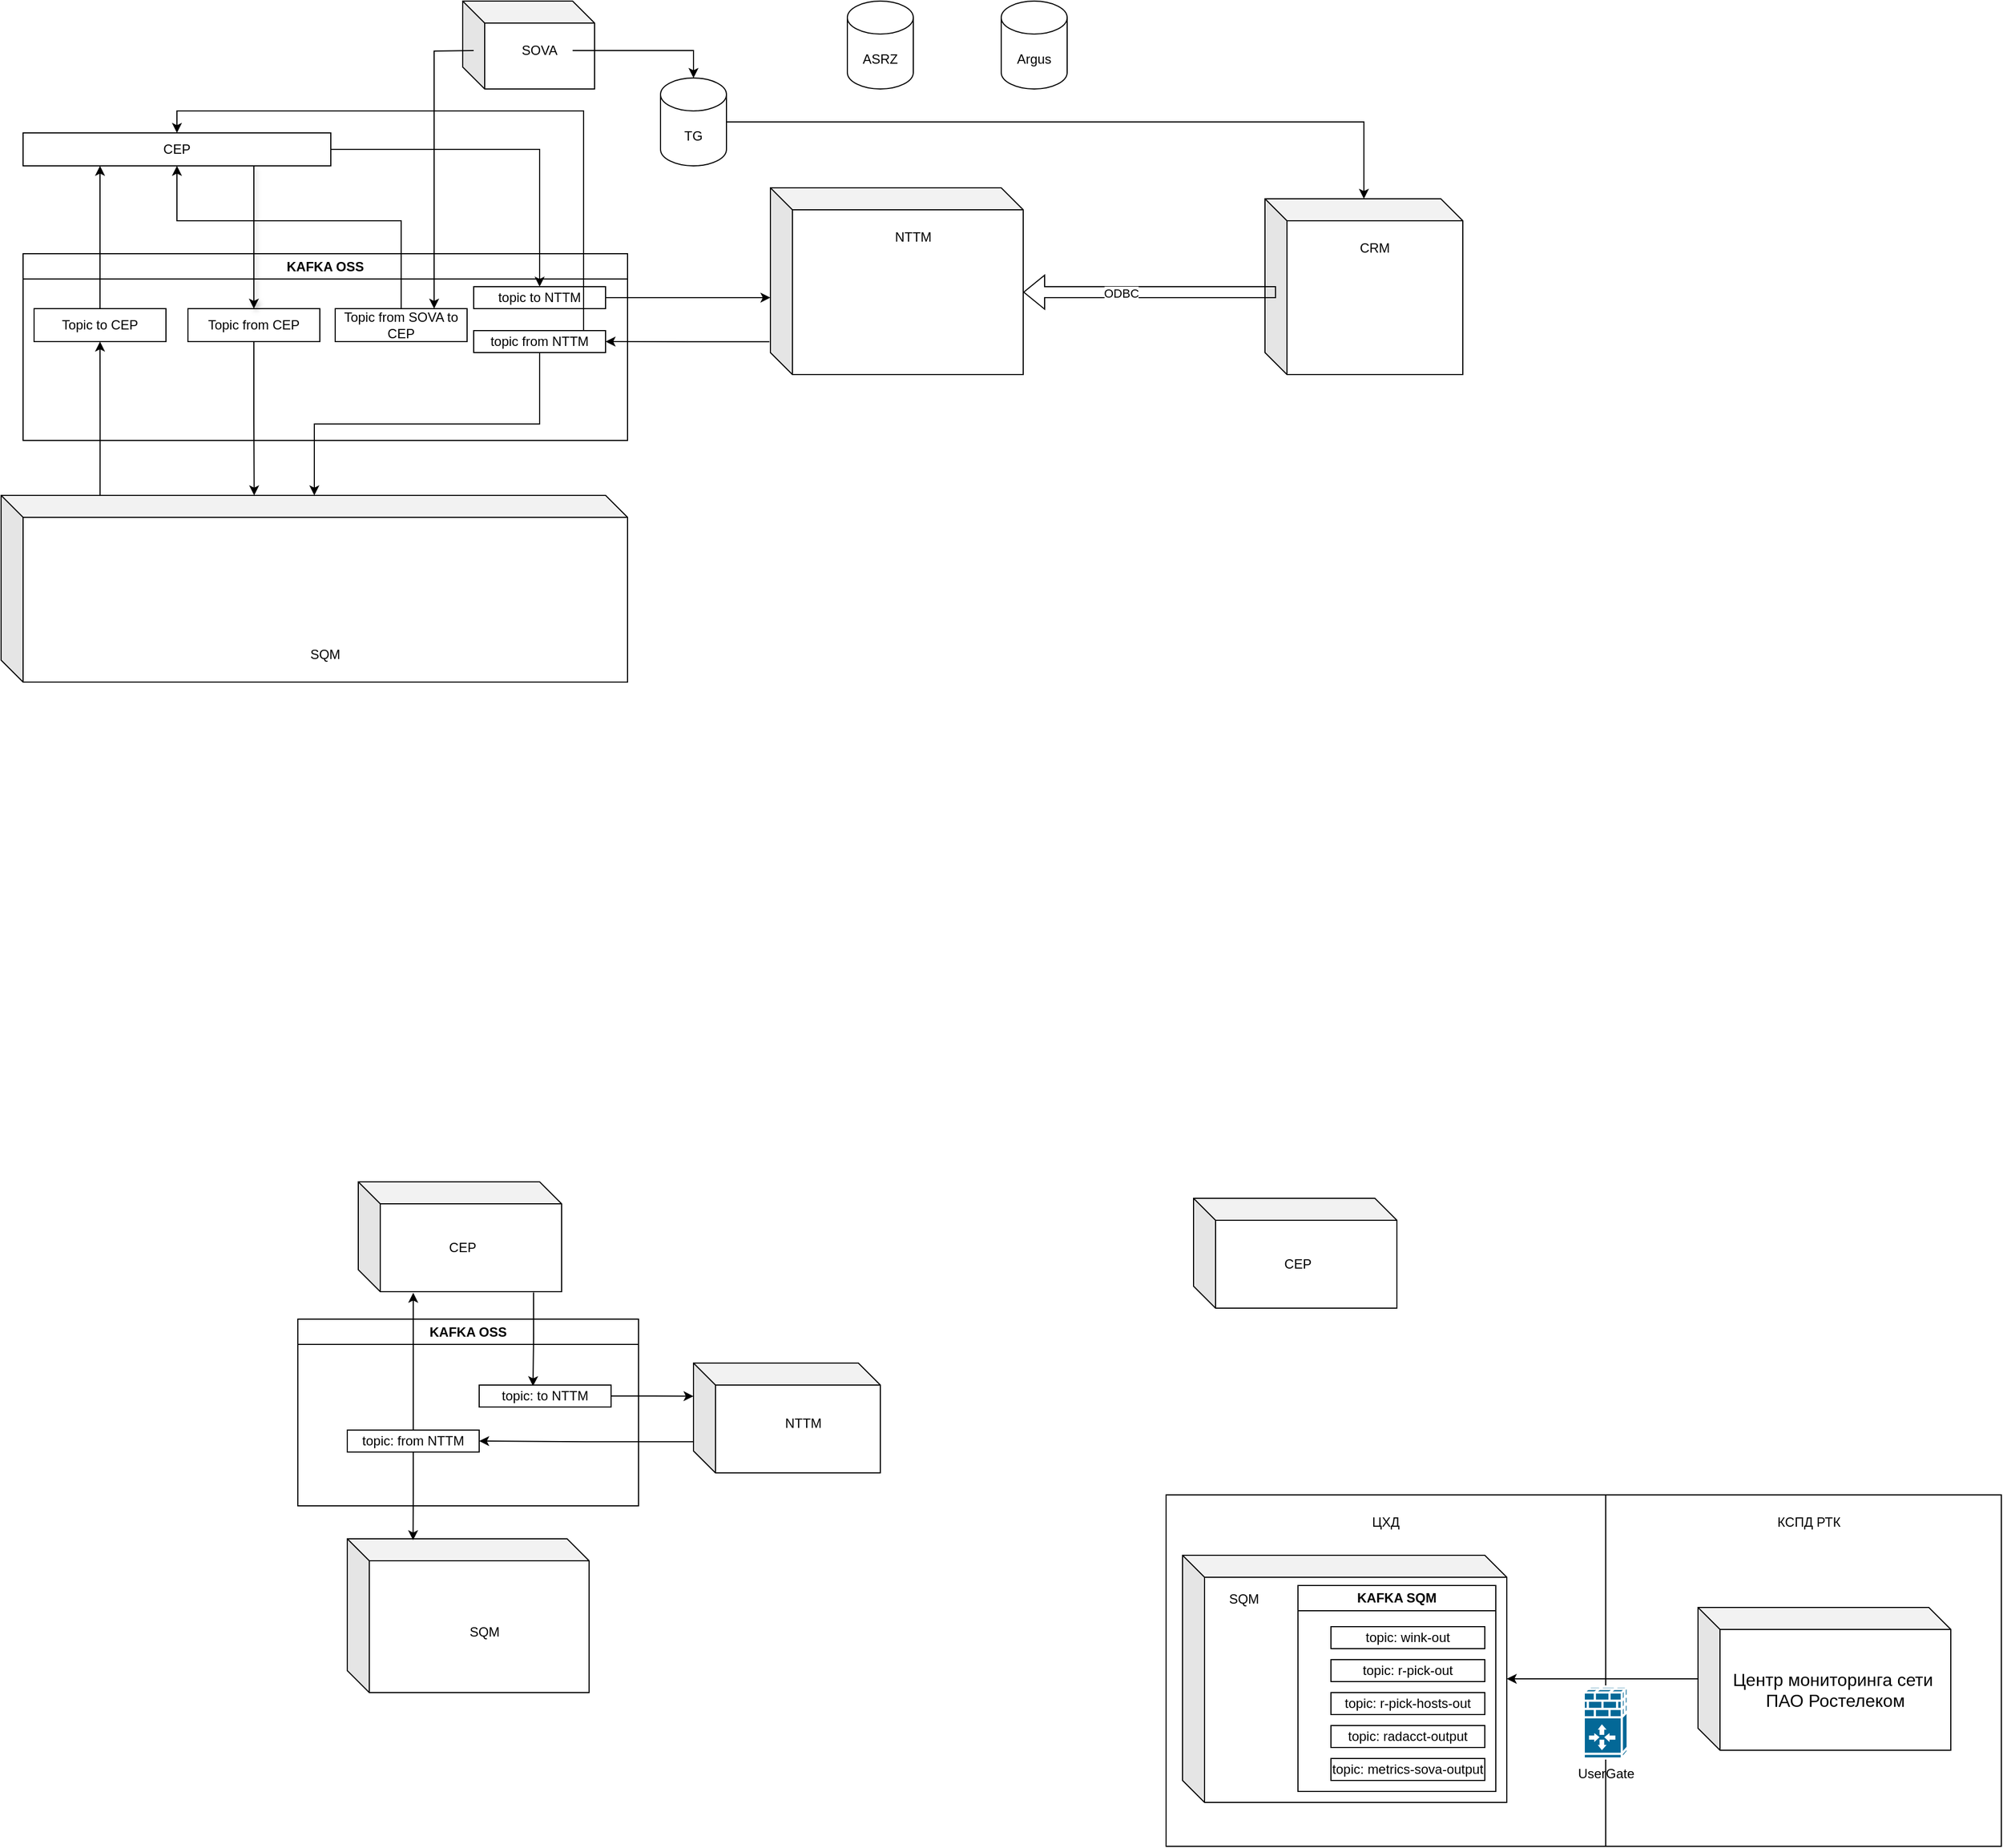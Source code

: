 <mxfile version="26.1.0">
  <diagram name="Страница — 1" id="CNGbqbiZIYPsTiG5xjIv">
    <mxGraphModel dx="1205" dy="1643" grid="1" gridSize="10" guides="1" tooltips="1" connect="1" arrows="1" fold="1" page="1" pageScale="1" pageWidth="827" pageHeight="1169" math="0" shadow="0">
      <root>
        <mxCell id="0" />
        <mxCell id="1" parent="0" />
        <mxCell id="43ak4_L_ta3FqxEy_fTI-20" value="" style="rounded=0;whiteSpace=wrap;html=1;" vertex="1" parent="1">
          <mxGeometry x="1570" y="1280" width="360" height="320" as="geometry" />
        </mxCell>
        <mxCell id="43ak4_L_ta3FqxEy_fTI-19" value="" style="rounded=0;whiteSpace=wrap;html=1;" vertex="1" parent="1">
          <mxGeometry x="1170" y="1280" width="400" height="320" as="geometry" />
        </mxCell>
        <mxCell id="M0X-V-5y8funfRK-0tcY-36" value="" style="shape=cube;whiteSpace=wrap;html=1;boundedLbl=1;backgroundOutline=1;darkOpacity=0.05;darkOpacity2=0.1;" parent="1" vertex="1">
          <mxGeometry x="435" y="995" width="185" height="100" as="geometry" />
        </mxCell>
        <mxCell id="Ng3tPyINmZJw2xmhOUaY-4" value="&lt;div&gt;KAFKA OSS&lt;/div&gt;" style="swimlane;whiteSpace=wrap;html=1;" parent="1" vertex="1">
          <mxGeometry x="130" y="150" width="550" height="170" as="geometry">
            <mxRectangle x="130" y="150" width="110" height="30" as="alternateBounds" />
          </mxGeometry>
        </mxCell>
        <mxCell id="Ng3tPyINmZJw2xmhOUaY-5" value="Topic to CEP" style="rounded=0;whiteSpace=wrap;html=1;" parent="Ng3tPyINmZJw2xmhOUaY-4" vertex="1">
          <mxGeometry x="10" y="50" width="120" height="30" as="geometry" />
        </mxCell>
        <mxCell id="Ng3tPyINmZJw2xmhOUaY-6" value="Topic from CEP" style="rounded=0;whiteSpace=wrap;html=1;" parent="Ng3tPyINmZJw2xmhOUaY-4" vertex="1">
          <mxGeometry x="150" y="50" width="120" height="30" as="geometry" />
        </mxCell>
        <mxCell id="Ng3tPyINmZJw2xmhOUaY-28" value="topic to NTTM" style="rounded=0;whiteSpace=wrap;html=1;" parent="Ng3tPyINmZJw2xmhOUaY-4" vertex="1">
          <mxGeometry x="410" y="30" width="120" height="20" as="geometry" />
        </mxCell>
        <mxCell id="Ng3tPyINmZJw2xmhOUaY-29" value="topic from NTTM" style="rounded=0;whiteSpace=wrap;html=1;" parent="Ng3tPyINmZJw2xmhOUaY-4" vertex="1">
          <mxGeometry x="410" y="70" width="120" height="20" as="geometry" />
        </mxCell>
        <mxCell id="Ng3tPyINmZJw2xmhOUaY-32" value="Topic from SOVA to CEP" style="rounded=0;whiteSpace=wrap;html=1;" parent="Ng3tPyINmZJw2xmhOUaY-4" vertex="1">
          <mxGeometry x="284" y="50" width="120" height="30" as="geometry" />
        </mxCell>
        <mxCell id="Ng3tPyINmZJw2xmhOUaY-30" style="edgeStyle=orthogonalEdgeStyle;rounded=0;orthogonalLoop=1;jettySize=auto;html=1;" parent="1" source="Ng3tPyINmZJw2xmhOUaY-1" target="Ng3tPyINmZJw2xmhOUaY-28" edge="1">
          <mxGeometry relative="1" as="geometry" />
        </mxCell>
        <mxCell id="Ng3tPyINmZJw2xmhOUaY-1" value="" style="rounded=0;whiteSpace=wrap;html=1;" parent="1" vertex="1">
          <mxGeometry x="130" y="40" width="280" height="30" as="geometry" />
        </mxCell>
        <mxCell id="Ng3tPyINmZJw2xmhOUaY-9" style="edgeStyle=orthogonalEdgeStyle;rounded=0;orthogonalLoop=1;jettySize=auto;html=1;exitX=0.75;exitY=1;exitDx=0;exitDy=0;shadow=1;" parent="1" source="Ng3tPyINmZJw2xmhOUaY-1" target="Ng3tPyINmZJw2xmhOUaY-6" edge="1">
          <mxGeometry relative="1" as="geometry" />
        </mxCell>
        <mxCell id="Ng3tPyINmZJw2xmhOUaY-2" value="CEP" style="text;html=1;align=center;verticalAlign=middle;whiteSpace=wrap;rounded=0;" parent="1" vertex="1">
          <mxGeometry x="240" y="40" width="60" height="30" as="geometry" />
        </mxCell>
        <mxCell id="Ng3tPyINmZJw2xmhOUaY-7" style="edgeStyle=orthogonalEdgeStyle;rounded=0;orthogonalLoop=1;jettySize=auto;html=1;entryX=0.25;entryY=1;entryDx=0;entryDy=0;" parent="1" source="Ng3tPyINmZJw2xmhOUaY-5" target="Ng3tPyINmZJw2xmhOUaY-1" edge="1">
          <mxGeometry relative="1" as="geometry" />
        </mxCell>
        <mxCell id="Ng3tPyINmZJw2xmhOUaY-12" style="edgeStyle=orthogonalEdgeStyle;rounded=0;orthogonalLoop=1;jettySize=auto;html=1;exitX=0.158;exitY=0.029;exitDx=0;exitDy=0;exitPerimeter=0;" parent="1" source="Ng3tPyINmZJw2xmhOUaY-10" target="Ng3tPyINmZJw2xmhOUaY-5" edge="1">
          <mxGeometry relative="1" as="geometry" />
        </mxCell>
        <mxCell id="Ng3tPyINmZJw2xmhOUaY-10" value="" style="shape=cube;whiteSpace=wrap;html=1;boundedLbl=1;backgroundOutline=1;darkOpacity=0.05;darkOpacity2=0.1;" parent="1" vertex="1">
          <mxGeometry x="110" y="370" width="570" height="170" as="geometry" />
        </mxCell>
        <mxCell id="Ng3tPyINmZJw2xmhOUaY-11" value="SQM" style="text;html=1;align=center;verticalAlign=middle;whiteSpace=wrap;rounded=0;" parent="1" vertex="1">
          <mxGeometry x="375" y="500" width="60" height="30" as="geometry" />
        </mxCell>
        <mxCell id="Ng3tPyINmZJw2xmhOUaY-13" style="edgeStyle=orthogonalEdgeStyle;rounded=0;orthogonalLoop=1;jettySize=auto;html=1;entryX=0.404;entryY=0;entryDx=0;entryDy=0;entryPerimeter=0;" parent="1" source="Ng3tPyINmZJw2xmhOUaY-6" target="Ng3tPyINmZJw2xmhOUaY-10" edge="1">
          <mxGeometry relative="1" as="geometry" />
        </mxCell>
        <mxCell id="Ng3tPyINmZJw2xmhOUaY-31" style="edgeStyle=orthogonalEdgeStyle;rounded=0;orthogonalLoop=1;jettySize=auto;html=1;exitX=-0.004;exitY=0.824;exitDx=0;exitDy=0;exitPerimeter=0;" parent="1" source="Ng3tPyINmZJw2xmhOUaY-14" target="Ng3tPyINmZJw2xmhOUaY-29" edge="1">
          <mxGeometry relative="1" as="geometry" />
        </mxCell>
        <mxCell id="Ng3tPyINmZJw2xmhOUaY-14" value="" style="shape=cube;whiteSpace=wrap;html=1;boundedLbl=1;backgroundOutline=1;darkOpacity=0.05;darkOpacity2=0.1;" parent="1" vertex="1">
          <mxGeometry x="810" y="90" width="230" height="170" as="geometry" />
        </mxCell>
        <mxCell id="Ng3tPyINmZJw2xmhOUaY-16" value="NTTM" style="text;html=1;align=center;verticalAlign=middle;whiteSpace=wrap;rounded=0;" parent="1" vertex="1">
          <mxGeometry x="910" y="120" width="60" height="30" as="geometry" />
        </mxCell>
        <mxCell id="Ng3tPyINmZJw2xmhOUaY-17" value="" style="shape=cube;whiteSpace=wrap;html=1;boundedLbl=1;backgroundOutline=1;darkOpacity=0.05;darkOpacity2=0.1;" parent="1" vertex="1">
          <mxGeometry x="530" y="-80" width="120" height="80" as="geometry" />
        </mxCell>
        <mxCell id="Ng3tPyINmZJw2xmhOUaY-33" style="edgeStyle=orthogonalEdgeStyle;rounded=0;orthogonalLoop=1;jettySize=auto;html=1;entryX=0.75;entryY=0;entryDx=0;entryDy=0;" parent="1" target="Ng3tPyINmZJw2xmhOUaY-32" edge="1">
          <mxGeometry relative="1" as="geometry">
            <mxPoint x="540" y="-35" as="sourcePoint" />
          </mxGeometry>
        </mxCell>
        <mxCell id="Ng3tPyINmZJw2xmhOUaY-38" style="edgeStyle=orthogonalEdgeStyle;rounded=0;orthogonalLoop=1;jettySize=auto;html=1;" parent="1" source="Ng3tPyINmZJw2xmhOUaY-19" target="Ng3tPyINmZJw2xmhOUaY-23" edge="1">
          <mxGeometry relative="1" as="geometry" />
        </mxCell>
        <mxCell id="Ng3tPyINmZJw2xmhOUaY-19" value="SOVA" style="text;html=1;align=center;verticalAlign=middle;whiteSpace=wrap;rounded=0;" parent="1" vertex="1">
          <mxGeometry x="570" y="-50" width="60" height="30" as="geometry" />
        </mxCell>
        <mxCell id="Ng3tPyINmZJw2xmhOUaY-20" value="Argus" style="shape=cylinder3;whiteSpace=wrap;html=1;boundedLbl=1;backgroundOutline=1;size=15;" parent="1" vertex="1">
          <mxGeometry x="1020" y="-80" width="60" height="80" as="geometry" />
        </mxCell>
        <mxCell id="Ng3tPyINmZJw2xmhOUaY-22" value="ASRZ" style="shape=cylinder3;whiteSpace=wrap;html=1;boundedLbl=1;backgroundOutline=1;size=15;" parent="1" vertex="1">
          <mxGeometry x="880" y="-80" width="60" height="80" as="geometry" />
        </mxCell>
        <mxCell id="Ng3tPyINmZJw2xmhOUaY-39" style="edgeStyle=orthogonalEdgeStyle;rounded=0;orthogonalLoop=1;jettySize=auto;html=1;" parent="1" source="Ng3tPyINmZJw2xmhOUaY-23" target="Ng3tPyINmZJw2xmhOUaY-24" edge="1">
          <mxGeometry relative="1" as="geometry" />
        </mxCell>
        <mxCell id="Ng3tPyINmZJw2xmhOUaY-23" value="TG" style="shape=cylinder3;whiteSpace=wrap;html=1;boundedLbl=1;backgroundOutline=1;size=15;" parent="1" vertex="1">
          <mxGeometry x="710" y="-10" width="60" height="80" as="geometry" />
        </mxCell>
        <mxCell id="Ng3tPyINmZJw2xmhOUaY-24" value="" style="shape=cube;whiteSpace=wrap;html=1;boundedLbl=1;backgroundOutline=1;darkOpacity=0.05;darkOpacity2=0.1;" parent="1" vertex="1">
          <mxGeometry x="1260" y="100" width="180" height="160" as="geometry" />
        </mxCell>
        <mxCell id="Ng3tPyINmZJw2xmhOUaY-25" value="CRM" style="text;html=1;align=center;verticalAlign=middle;whiteSpace=wrap;rounded=0;" parent="1" vertex="1">
          <mxGeometry x="1330" y="130" width="60" height="30" as="geometry" />
        </mxCell>
        <mxCell id="Ng3tPyINmZJw2xmhOUaY-26" value="" style="shape=flexArrow;endArrow=classic;html=1;rounded=0;entryX=0;entryY=0;entryDx=230;entryDy=95;entryPerimeter=0;exitX=0.056;exitY=0.531;exitDx=0;exitDy=0;exitPerimeter=0;" parent="1" source="Ng3tPyINmZJw2xmhOUaY-24" target="Ng3tPyINmZJw2xmhOUaY-14" edge="1">
          <mxGeometry width="50" height="50" relative="1" as="geometry">
            <mxPoint x="1200" y="240" as="sourcePoint" />
            <mxPoint x="1250" y="190" as="targetPoint" />
          </mxGeometry>
        </mxCell>
        <mxCell id="Ng3tPyINmZJw2xmhOUaY-27" value="ODBC" style="edgeLabel;html=1;align=center;verticalAlign=middle;resizable=0;points=[];" parent="Ng3tPyINmZJw2xmhOUaY-26" vertex="1" connectable="0">
          <mxGeometry x="0.226" y="1" relative="1" as="geometry">
            <mxPoint as="offset" />
          </mxGeometry>
        </mxCell>
        <mxCell id="Ng3tPyINmZJw2xmhOUaY-34" style="edgeStyle=orthogonalEdgeStyle;rounded=0;orthogonalLoop=1;jettySize=auto;html=1;exitX=0.5;exitY=0;exitDx=0;exitDy=0;" parent="1" source="Ng3tPyINmZJw2xmhOUaY-32" target="Ng3tPyINmZJw2xmhOUaY-1" edge="1">
          <mxGeometry relative="1" as="geometry">
            <Array as="points">
              <mxPoint x="474" y="120" />
              <mxPoint x="270" y="120" />
            </Array>
          </mxGeometry>
        </mxCell>
        <mxCell id="Ng3tPyINmZJw2xmhOUaY-35" style="edgeStyle=orthogonalEdgeStyle;rounded=0;orthogonalLoop=1;jettySize=auto;html=1;entryX=0;entryY=0.588;entryDx=0;entryDy=0;entryPerimeter=0;" parent="1" source="Ng3tPyINmZJw2xmhOUaY-28" target="Ng3tPyINmZJw2xmhOUaY-14" edge="1">
          <mxGeometry relative="1" as="geometry" />
        </mxCell>
        <mxCell id="Ng3tPyINmZJw2xmhOUaY-36" style="edgeStyle=orthogonalEdgeStyle;rounded=0;orthogonalLoop=1;jettySize=auto;html=1;" parent="1" source="Ng3tPyINmZJw2xmhOUaY-29" target="Ng3tPyINmZJw2xmhOUaY-1" edge="1">
          <mxGeometry relative="1" as="geometry">
            <Array as="points">
              <mxPoint x="640" y="20" />
              <mxPoint x="270" y="20" />
            </Array>
          </mxGeometry>
        </mxCell>
        <mxCell id="Ng3tPyINmZJw2xmhOUaY-37" style="edgeStyle=orthogonalEdgeStyle;rounded=0;orthogonalLoop=1;jettySize=auto;html=1;" parent="1" source="Ng3tPyINmZJw2xmhOUaY-29" target="Ng3tPyINmZJw2xmhOUaY-10" edge="1">
          <mxGeometry relative="1" as="geometry" />
        </mxCell>
        <mxCell id="M0X-V-5y8funfRK-0tcY-1" value="&lt;div&gt;KAFKA OSS&lt;/div&gt;" style="swimlane;whiteSpace=wrap;html=1;" parent="1" vertex="1">
          <mxGeometry x="380" y="1120" width="310" height="170" as="geometry">
            <mxRectangle x="130" y="150" width="110" height="30" as="alternateBounds" />
          </mxGeometry>
        </mxCell>
        <mxCell id="M0X-V-5y8funfRK-0tcY-4" value="topic: to NTTM" style="rounded=0;whiteSpace=wrap;html=1;" parent="M0X-V-5y8funfRK-0tcY-1" vertex="1">
          <mxGeometry x="165" y="60" width="120" height="20" as="geometry" />
        </mxCell>
        <mxCell id="M0X-V-5y8funfRK-0tcY-5" value="topic: from NTTM" style="rounded=0;whiteSpace=wrap;html=1;" parent="M0X-V-5y8funfRK-0tcY-1" vertex="1">
          <mxGeometry x="45" y="101" width="120" height="20" as="geometry" />
        </mxCell>
        <mxCell id="M0X-V-5y8funfRK-0tcY-10" value="CEP" style="text;html=1;align=center;verticalAlign=middle;whiteSpace=wrap;rounded=0;" parent="1" vertex="1">
          <mxGeometry x="500" y="1040" width="60" height="30" as="geometry" />
        </mxCell>
        <mxCell id="M0X-V-5y8funfRK-0tcY-13" value="" style="shape=cube;whiteSpace=wrap;html=1;boundedLbl=1;backgroundOutline=1;darkOpacity=0.05;darkOpacity2=0.1;" parent="1" vertex="1">
          <mxGeometry x="425" y="1320" width="220" height="140" as="geometry" />
        </mxCell>
        <mxCell id="M0X-V-5y8funfRK-0tcY-14" value="SQM" style="text;html=1;align=center;verticalAlign=middle;whiteSpace=wrap;rounded=0;" parent="1" vertex="1">
          <mxGeometry x="520" y="1390" width="60" height="30" as="geometry" />
        </mxCell>
        <mxCell id="M0X-V-5y8funfRK-0tcY-16" style="edgeStyle=orthogonalEdgeStyle;rounded=0;orthogonalLoop=1;jettySize=auto;html=1;exitX=0;exitY=0.716;exitDx=0;exitDy=0;exitPerimeter=0;" parent="1" source="M0X-V-5y8funfRK-0tcY-17" target="M0X-V-5y8funfRK-0tcY-5" edge="1">
          <mxGeometry relative="1" as="geometry" />
        </mxCell>
        <mxCell id="M0X-V-5y8funfRK-0tcY-17" value="" style="shape=cube;whiteSpace=wrap;html=1;boundedLbl=1;backgroundOutline=1;darkOpacity=0.05;darkOpacity2=0.1;" parent="1" vertex="1">
          <mxGeometry x="740" y="1160" width="170" height="100" as="geometry" />
        </mxCell>
        <mxCell id="M0X-V-5y8funfRK-0tcY-18" value="NTTM" style="text;html=1;align=center;verticalAlign=middle;whiteSpace=wrap;rounded=0;" parent="1" vertex="1">
          <mxGeometry x="810" y="1200" width="60" height="30" as="geometry" />
        </mxCell>
        <mxCell id="M0X-V-5y8funfRK-0tcY-32" style="edgeStyle=orthogonalEdgeStyle;rounded=0;orthogonalLoop=1;jettySize=auto;html=1;entryX=0;entryY=0.302;entryDx=0;entryDy=0;entryPerimeter=0;" parent="1" source="M0X-V-5y8funfRK-0tcY-4" target="M0X-V-5y8funfRK-0tcY-17" edge="1">
          <mxGeometry relative="1" as="geometry" />
        </mxCell>
        <mxCell id="M0X-V-5y8funfRK-0tcY-37" style="edgeStyle=orthogonalEdgeStyle;rounded=0;orthogonalLoop=1;jettySize=auto;html=1;entryX=0.408;entryY=0.05;entryDx=0;entryDy=0;entryPerimeter=0;exitX=0.862;exitY=1.007;exitDx=0;exitDy=0;exitPerimeter=0;" parent="1" source="M0X-V-5y8funfRK-0tcY-36" target="M0X-V-5y8funfRK-0tcY-4" edge="1">
          <mxGeometry relative="1" as="geometry" />
        </mxCell>
        <mxCell id="M0X-V-5y8funfRK-0tcY-38" style="edgeStyle=orthogonalEdgeStyle;rounded=0;orthogonalLoop=1;jettySize=auto;html=1;" parent="1" source="M0X-V-5y8funfRK-0tcY-5" edge="1">
          <mxGeometry relative="1" as="geometry">
            <mxPoint x="485" y="1096" as="targetPoint" />
          </mxGeometry>
        </mxCell>
        <mxCell id="M0X-V-5y8funfRK-0tcY-39" style="edgeStyle=orthogonalEdgeStyle;rounded=0;orthogonalLoop=1;jettySize=auto;html=1;entryX=0.272;entryY=0.009;entryDx=0;entryDy=0;entryPerimeter=0;" parent="1" source="M0X-V-5y8funfRK-0tcY-5" target="M0X-V-5y8funfRK-0tcY-13" edge="1">
          <mxGeometry relative="1" as="geometry" />
        </mxCell>
        <mxCell id="43ak4_L_ta3FqxEy_fTI-1" value="" style="shape=cube;whiteSpace=wrap;html=1;boundedLbl=1;backgroundOutline=1;darkOpacity=0.05;darkOpacity2=0.1;" vertex="1" parent="1">
          <mxGeometry x="1195" y="1010" width="185" height="100" as="geometry" />
        </mxCell>
        <mxCell id="43ak4_L_ta3FqxEy_fTI-5" value="CEP" style="text;html=1;align=center;verticalAlign=middle;whiteSpace=wrap;rounded=0;" vertex="1" parent="1">
          <mxGeometry x="1260" y="1055" width="60" height="30" as="geometry" />
        </mxCell>
        <mxCell id="43ak4_L_ta3FqxEy_fTI-6" value="" style="shape=cube;whiteSpace=wrap;html=1;boundedLbl=1;backgroundOutline=1;darkOpacity=0.05;darkOpacity2=0.1;" vertex="1" parent="1">
          <mxGeometry x="1185" y="1335" width="295" height="225" as="geometry" />
        </mxCell>
        <mxCell id="43ak4_L_ta3FqxEy_fTI-7" value="SQM" style="text;html=1;align=center;verticalAlign=middle;whiteSpace=wrap;rounded=0;" vertex="1" parent="1">
          <mxGeometry x="1211" y="1360" width="60" height="30" as="geometry" />
        </mxCell>
        <mxCell id="43ak4_L_ta3FqxEy_fTI-2" value="&lt;div&gt;KAFKA SQM&lt;/div&gt;" style="swimlane;whiteSpace=wrap;html=1;" vertex="1" parent="1">
          <mxGeometry x="1290" y="1362.5" width="180" height="187.5" as="geometry">
            <mxRectangle x="130" y="150" width="110" height="30" as="alternateBounds" />
          </mxGeometry>
        </mxCell>
        <mxCell id="43ak4_L_ta3FqxEy_fTI-3" value="topic: wink-out" style="rounded=0;whiteSpace=wrap;html=1;" vertex="1" parent="43ak4_L_ta3FqxEy_fTI-2">
          <mxGeometry x="30" y="37.5" width="140" height="20" as="geometry" />
        </mxCell>
        <mxCell id="43ak4_L_ta3FqxEy_fTI-4" value="topic: r-pick-out" style="rounded=0;whiteSpace=wrap;html=1;" vertex="1" parent="43ak4_L_ta3FqxEy_fTI-2">
          <mxGeometry x="30" y="67.5" width="140" height="20" as="geometry" />
        </mxCell>
        <mxCell id="43ak4_L_ta3FqxEy_fTI-15" value="topic: r-pick-hosts-out" style="rounded=0;whiteSpace=wrap;html=1;" vertex="1" parent="1">
          <mxGeometry x="1320" y="1460" width="140" height="20" as="geometry" />
        </mxCell>
        <mxCell id="43ak4_L_ta3FqxEy_fTI-16" value="topic: radacct-output" style="rounded=0;whiteSpace=wrap;html=1;" vertex="1" parent="1">
          <mxGeometry x="1320" y="1490" width="140" height="20" as="geometry" />
        </mxCell>
        <mxCell id="43ak4_L_ta3FqxEy_fTI-17" value="topic: metrics-sova-output" style="rounded=0;whiteSpace=wrap;html=1;" vertex="1" parent="1">
          <mxGeometry x="1320" y="1520" width="140" height="20" as="geometry" />
        </mxCell>
        <mxCell id="43ak4_L_ta3FqxEy_fTI-18" value="&lt;br&gt;&lt;br&gt;&lt;span style=&quot;font-size:12.0pt;line-height:115%;&lt;br/&gt;font-family:&amp;quot;Times New Roman&amp;quot;,serif;mso-fareast-font-family:&amp;quot;Times New Roman&amp;quot;;&lt;br/&gt;mso-ansi-language:RU;mso-fareast-language:RU;mso-bidi-language:AR-SA&quot;&gt;Центр &lt;/span&gt;&lt;span style=&quot;font-size:12.0pt;line-height:115%;&lt;br/&gt;font-family:&amp;quot;Times New Roman&amp;quot;,serif;mso-fareast-font-family:&amp;quot;Times New Roman&amp;quot;;&lt;br/&gt;mso-ansi-language:RU;mso-fareast-language:RU;mso-bidi-language:AR-SA&quot;&gt;мониторинга сети&amp;nbsp;&lt;/span&gt;&lt;div&gt;&lt;span style=&quot;font-size:12.0pt;line-height:115%;&lt;br/&gt;font-family:&amp;quot;Times New Roman&amp;quot;,serif;mso-fareast-font-family:&amp;quot;Times New Roman&amp;quot;;&lt;br/&gt;mso-ansi-language:RU;mso-fareast-language:RU;mso-bidi-language:AR-SA&quot;&gt;ПАО Ростелеком&lt;/span&gt;&lt;/div&gt;&lt;br&gt;&lt;div&gt;&lt;br&gt;&lt;/div&gt;" style="shape=cube;whiteSpace=wrap;html=1;boundedLbl=1;backgroundOutline=1;darkOpacity=0.05;darkOpacity2=0.1;" vertex="1" parent="1">
          <mxGeometry x="1654" y="1382.5" width="230" height="130" as="geometry" />
        </mxCell>
        <mxCell id="43ak4_L_ta3FqxEy_fTI-22" style="edgeStyle=orthogonalEdgeStyle;rounded=0;orthogonalLoop=1;jettySize=auto;html=1;" edge="1" parent="1" source="43ak4_L_ta3FqxEy_fTI-18" target="43ak4_L_ta3FqxEy_fTI-6">
          <mxGeometry relative="1" as="geometry" />
        </mxCell>
        <mxCell id="43ak4_L_ta3FqxEy_fTI-23" value="ЦХД" style="text;html=1;align=center;verticalAlign=middle;whiteSpace=wrap;rounded=0;" vertex="1" parent="1">
          <mxGeometry x="1340" y="1290" width="60" height="30" as="geometry" />
        </mxCell>
        <mxCell id="43ak4_L_ta3FqxEy_fTI-24" value="КСПД РТК" style="text;html=1;align=center;verticalAlign=middle;whiteSpace=wrap;rounded=0;" vertex="1" parent="1">
          <mxGeometry x="1720" y="1290" width="70" height="30" as="geometry" />
        </mxCell>
        <mxCell id="43ak4_L_ta3FqxEy_fTI-30" value="UserGate" style="shape=mxgraph.cisco.security.ios_firewall;html=1;pointerEvents=1;dashed=0;fillColor=#036897;strokeColor=#ffffff;strokeWidth=2;verticalLabelPosition=bottom;verticalAlign=top;align=center;outlineConnect=0;" vertex="1" parent="1">
          <mxGeometry x="1550" y="1454" width="40" height="66" as="geometry" />
        </mxCell>
      </root>
    </mxGraphModel>
  </diagram>
</mxfile>
